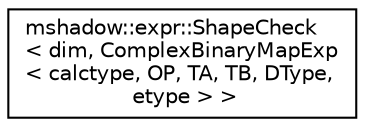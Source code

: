 digraph "Graphical Class Hierarchy"
{
 // LATEX_PDF_SIZE
  edge [fontname="Helvetica",fontsize="10",labelfontname="Helvetica",labelfontsize="10"];
  node [fontname="Helvetica",fontsize="10",shape=record];
  rankdir="LR";
  Node0 [label="mshadow::expr::ShapeCheck\l\< dim, ComplexBinaryMapExp\l\< calctype, OP, TA, TB, DType,\l etype \> \>",height=0.2,width=0.4,color="black", fillcolor="white", style="filled",URL="$structmshadow_1_1expr_1_1ShapeCheck_3_01dim_00_01ComplexBinaryMapExp_3_01calctype_00_01OP_00_01T15b5f8876235955c85985aafd22f2347.html",tooltip=" "];
}

